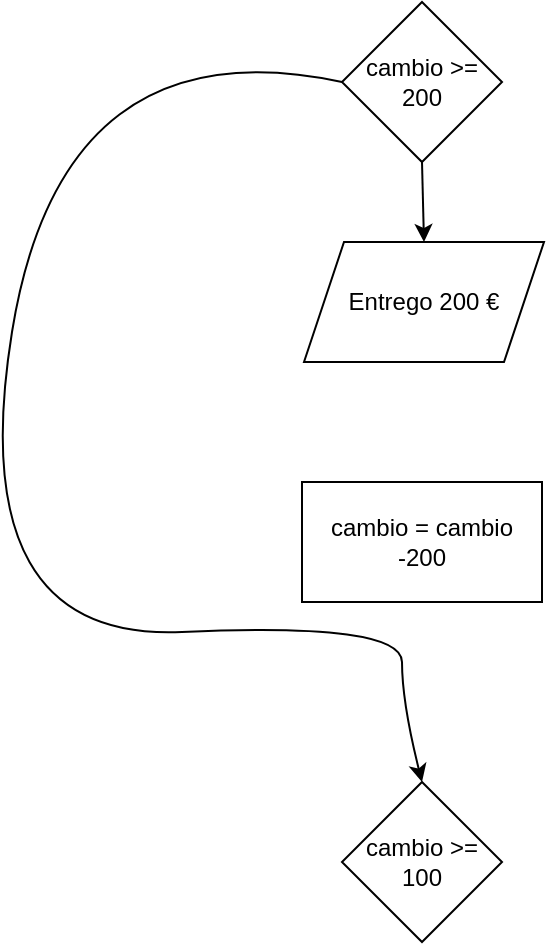 <mxfile version="20.3.3" type="github">
  <diagram id="dV5AvFHwJiYVH1rTCUHf" name="Página-1">
    <mxGraphModel dx="1422" dy="762" grid="1" gridSize="10" guides="1" tooltips="1" connect="1" arrows="1" fold="1" page="1" pageScale="1" pageWidth="827" pageHeight="1169" math="0" shadow="0">
      <root>
        <mxCell id="0" />
        <mxCell id="1" parent="0" />
        <mxCell id="HclYsy6iczqrfvcCUk_A-1" value="cambio &amp;gt;= 200" style="rhombus;whiteSpace=wrap;html=1;" vertex="1" parent="1">
          <mxGeometry x="360" y="190" width="80" height="80" as="geometry" />
        </mxCell>
        <mxCell id="HclYsy6iczqrfvcCUk_A-2" value="Entrego 200 €" style="shape=parallelogram;perimeter=parallelogramPerimeter;whiteSpace=wrap;html=1;fixedSize=1;" vertex="1" parent="1">
          <mxGeometry x="341" y="310" width="120" height="60" as="geometry" />
        </mxCell>
        <mxCell id="HclYsy6iczqrfvcCUk_A-3" value="cambio = cambio -200" style="rounded=0;whiteSpace=wrap;html=1;" vertex="1" parent="1">
          <mxGeometry x="340" y="430" width="120" height="60" as="geometry" />
        </mxCell>
        <mxCell id="HclYsy6iczqrfvcCUk_A-4" value="" style="endArrow=classic;html=1;rounded=0;exitX=0.5;exitY=1;exitDx=0;exitDy=0;entryX=0.5;entryY=0;entryDx=0;entryDy=0;" edge="1" parent="1" source="HclYsy6iczqrfvcCUk_A-1" target="HclYsy6iczqrfvcCUk_A-2">
          <mxGeometry width="50" height="50" relative="1" as="geometry">
            <mxPoint x="390" y="300" as="sourcePoint" />
            <mxPoint x="440" y="250" as="targetPoint" />
          </mxGeometry>
        </mxCell>
        <mxCell id="HclYsy6iczqrfvcCUk_A-5" value="" style="curved=1;endArrow=classic;html=1;rounded=0;exitX=0;exitY=0.5;exitDx=0;exitDy=0;entryX=0.5;entryY=0;entryDx=0;entryDy=0;" edge="1" parent="1" source="HclYsy6iczqrfvcCUk_A-1" target="HclYsy6iczqrfvcCUk_A-6">
          <mxGeometry width="50" height="50" relative="1" as="geometry">
            <mxPoint x="390" y="500" as="sourcePoint" />
            <mxPoint x="400" y="570" as="targetPoint" />
            <Array as="points">
              <mxPoint x="220" y="200" />
              <mxPoint x="170" y="510" />
              <mxPoint x="390" y="500" />
              <mxPoint x="390" y="540" />
            </Array>
          </mxGeometry>
        </mxCell>
        <mxCell id="HclYsy6iczqrfvcCUk_A-6" value="cambio &amp;gt;= 100" style="rhombus;whiteSpace=wrap;html=1;" vertex="1" parent="1">
          <mxGeometry x="360" y="580" width="80" height="80" as="geometry" />
        </mxCell>
      </root>
    </mxGraphModel>
  </diagram>
</mxfile>

